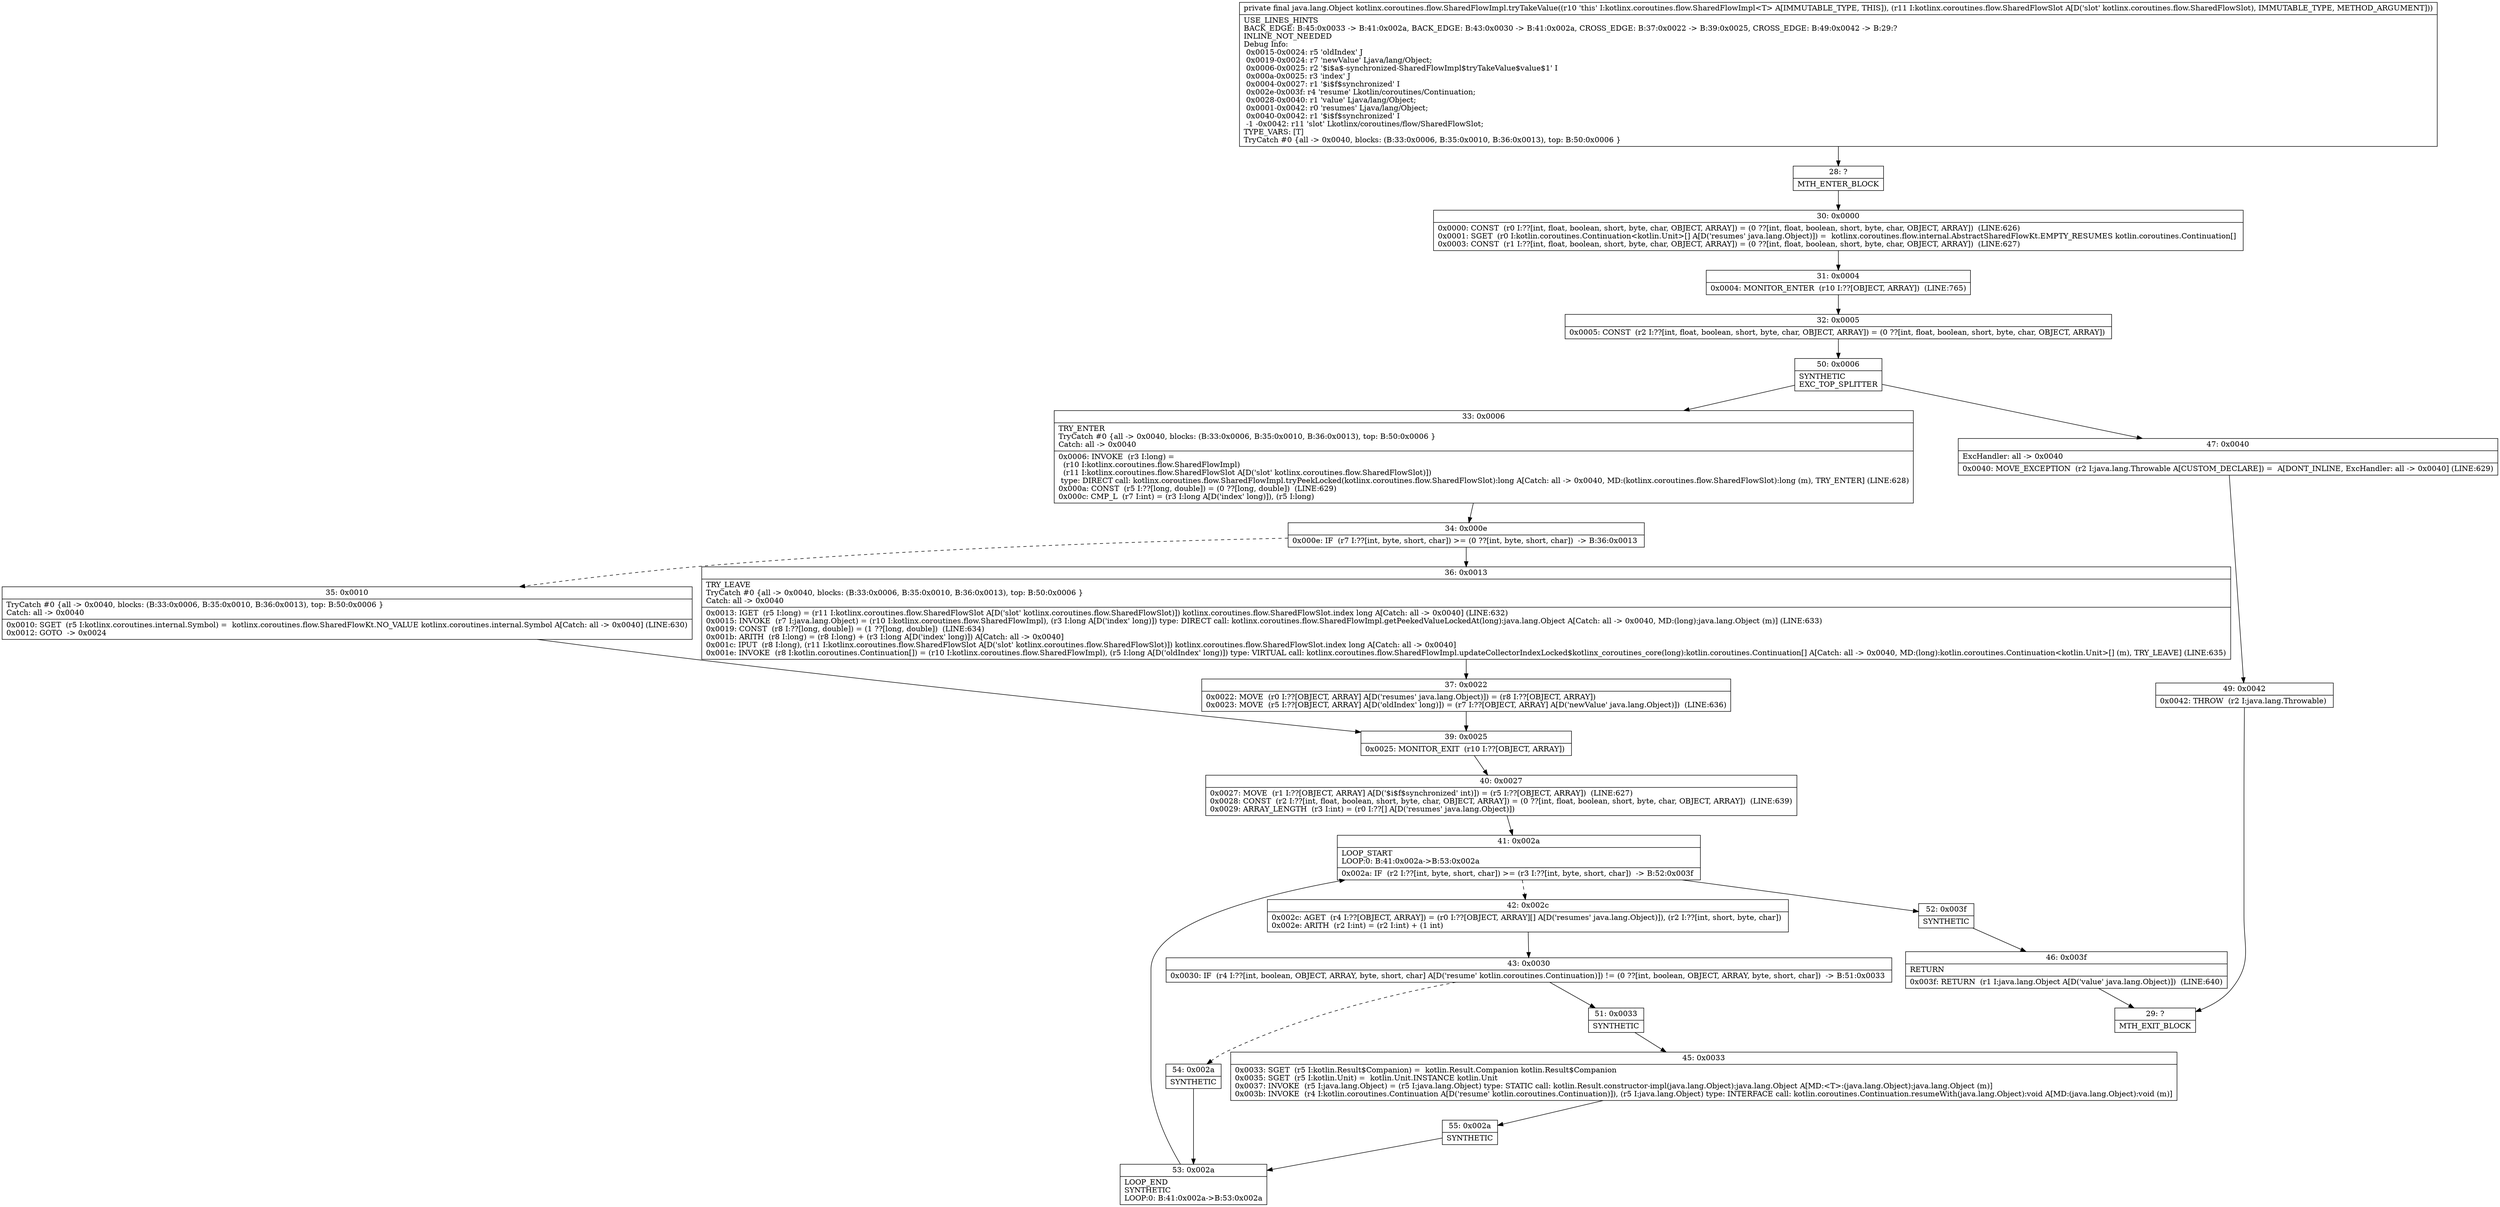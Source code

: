 digraph "CFG forkotlinx.coroutines.flow.SharedFlowImpl.tryTakeValue(Lkotlinx\/coroutines\/flow\/SharedFlowSlot;)Ljava\/lang\/Object;" {
Node_28 [shape=record,label="{28\:\ ?|MTH_ENTER_BLOCK\l}"];
Node_30 [shape=record,label="{30\:\ 0x0000|0x0000: CONST  (r0 I:??[int, float, boolean, short, byte, char, OBJECT, ARRAY]) = (0 ??[int, float, boolean, short, byte, char, OBJECT, ARRAY])  (LINE:626)\l0x0001: SGET  (r0 I:kotlin.coroutines.Continuation\<kotlin.Unit\>[] A[D('resumes' java.lang.Object)]) =  kotlinx.coroutines.flow.internal.AbstractSharedFlowKt.EMPTY_RESUMES kotlin.coroutines.Continuation[] \l0x0003: CONST  (r1 I:??[int, float, boolean, short, byte, char, OBJECT, ARRAY]) = (0 ??[int, float, boolean, short, byte, char, OBJECT, ARRAY])  (LINE:627)\l}"];
Node_31 [shape=record,label="{31\:\ 0x0004|0x0004: MONITOR_ENTER  (r10 I:??[OBJECT, ARRAY])  (LINE:765)\l}"];
Node_32 [shape=record,label="{32\:\ 0x0005|0x0005: CONST  (r2 I:??[int, float, boolean, short, byte, char, OBJECT, ARRAY]) = (0 ??[int, float, boolean, short, byte, char, OBJECT, ARRAY]) \l}"];
Node_50 [shape=record,label="{50\:\ 0x0006|SYNTHETIC\lEXC_TOP_SPLITTER\l}"];
Node_33 [shape=record,label="{33\:\ 0x0006|TRY_ENTER\lTryCatch #0 \{all \-\> 0x0040, blocks: (B:33:0x0006, B:35:0x0010, B:36:0x0013), top: B:50:0x0006 \}\lCatch: all \-\> 0x0040\l|0x0006: INVOKE  (r3 I:long) = \l  (r10 I:kotlinx.coroutines.flow.SharedFlowImpl)\l  (r11 I:kotlinx.coroutines.flow.SharedFlowSlot A[D('slot' kotlinx.coroutines.flow.SharedFlowSlot)])\l type: DIRECT call: kotlinx.coroutines.flow.SharedFlowImpl.tryPeekLocked(kotlinx.coroutines.flow.SharedFlowSlot):long A[Catch: all \-\> 0x0040, MD:(kotlinx.coroutines.flow.SharedFlowSlot):long (m), TRY_ENTER] (LINE:628)\l0x000a: CONST  (r5 I:??[long, double]) = (0 ??[long, double])  (LINE:629)\l0x000c: CMP_L  (r7 I:int) = (r3 I:long A[D('index' long)]), (r5 I:long) \l}"];
Node_34 [shape=record,label="{34\:\ 0x000e|0x000e: IF  (r7 I:??[int, byte, short, char]) \>= (0 ??[int, byte, short, char])  \-\> B:36:0x0013 \l}"];
Node_35 [shape=record,label="{35\:\ 0x0010|TryCatch #0 \{all \-\> 0x0040, blocks: (B:33:0x0006, B:35:0x0010, B:36:0x0013), top: B:50:0x0006 \}\lCatch: all \-\> 0x0040\l|0x0010: SGET  (r5 I:kotlinx.coroutines.internal.Symbol) =  kotlinx.coroutines.flow.SharedFlowKt.NO_VALUE kotlinx.coroutines.internal.Symbol A[Catch: all \-\> 0x0040] (LINE:630)\l0x0012: GOTO  \-\> 0x0024 \l}"];
Node_39 [shape=record,label="{39\:\ 0x0025|0x0025: MONITOR_EXIT  (r10 I:??[OBJECT, ARRAY]) \l}"];
Node_40 [shape=record,label="{40\:\ 0x0027|0x0027: MOVE  (r1 I:??[OBJECT, ARRAY] A[D('$i$f$synchronized' int)]) = (r5 I:??[OBJECT, ARRAY])  (LINE:627)\l0x0028: CONST  (r2 I:??[int, float, boolean, short, byte, char, OBJECT, ARRAY]) = (0 ??[int, float, boolean, short, byte, char, OBJECT, ARRAY])  (LINE:639)\l0x0029: ARRAY_LENGTH  (r3 I:int) = (r0 I:??[] A[D('resumes' java.lang.Object)]) \l}"];
Node_41 [shape=record,label="{41\:\ 0x002a|LOOP_START\lLOOP:0: B:41:0x002a\-\>B:53:0x002a\l|0x002a: IF  (r2 I:??[int, byte, short, char]) \>= (r3 I:??[int, byte, short, char])  \-\> B:52:0x003f \l}"];
Node_42 [shape=record,label="{42\:\ 0x002c|0x002c: AGET  (r4 I:??[OBJECT, ARRAY]) = (r0 I:??[OBJECT, ARRAY][] A[D('resumes' java.lang.Object)]), (r2 I:??[int, short, byte, char]) \l0x002e: ARITH  (r2 I:int) = (r2 I:int) + (1 int) \l}"];
Node_43 [shape=record,label="{43\:\ 0x0030|0x0030: IF  (r4 I:??[int, boolean, OBJECT, ARRAY, byte, short, char] A[D('resume' kotlin.coroutines.Continuation)]) != (0 ??[int, boolean, OBJECT, ARRAY, byte, short, char])  \-\> B:51:0x0033 \l}"];
Node_51 [shape=record,label="{51\:\ 0x0033|SYNTHETIC\l}"];
Node_45 [shape=record,label="{45\:\ 0x0033|0x0033: SGET  (r5 I:kotlin.Result$Companion) =  kotlin.Result.Companion kotlin.Result$Companion \l0x0035: SGET  (r5 I:kotlin.Unit) =  kotlin.Unit.INSTANCE kotlin.Unit \l0x0037: INVOKE  (r5 I:java.lang.Object) = (r5 I:java.lang.Object) type: STATIC call: kotlin.Result.constructor\-impl(java.lang.Object):java.lang.Object A[MD:\<T\>:(java.lang.Object):java.lang.Object (m)]\l0x003b: INVOKE  (r4 I:kotlin.coroutines.Continuation A[D('resume' kotlin.coroutines.Continuation)]), (r5 I:java.lang.Object) type: INTERFACE call: kotlin.coroutines.Continuation.resumeWith(java.lang.Object):void A[MD:(java.lang.Object):void (m)]\l}"];
Node_55 [shape=record,label="{55\:\ 0x002a|SYNTHETIC\l}"];
Node_53 [shape=record,label="{53\:\ 0x002a|LOOP_END\lSYNTHETIC\lLOOP:0: B:41:0x002a\-\>B:53:0x002a\l}"];
Node_54 [shape=record,label="{54\:\ 0x002a|SYNTHETIC\l}"];
Node_52 [shape=record,label="{52\:\ 0x003f|SYNTHETIC\l}"];
Node_46 [shape=record,label="{46\:\ 0x003f|RETURN\l|0x003f: RETURN  (r1 I:java.lang.Object A[D('value' java.lang.Object)])  (LINE:640)\l}"];
Node_29 [shape=record,label="{29\:\ ?|MTH_EXIT_BLOCK\l}"];
Node_36 [shape=record,label="{36\:\ 0x0013|TRY_LEAVE\lTryCatch #0 \{all \-\> 0x0040, blocks: (B:33:0x0006, B:35:0x0010, B:36:0x0013), top: B:50:0x0006 \}\lCatch: all \-\> 0x0040\l|0x0013: IGET  (r5 I:long) = (r11 I:kotlinx.coroutines.flow.SharedFlowSlot A[D('slot' kotlinx.coroutines.flow.SharedFlowSlot)]) kotlinx.coroutines.flow.SharedFlowSlot.index long A[Catch: all \-\> 0x0040] (LINE:632)\l0x0015: INVOKE  (r7 I:java.lang.Object) = (r10 I:kotlinx.coroutines.flow.SharedFlowImpl), (r3 I:long A[D('index' long)]) type: DIRECT call: kotlinx.coroutines.flow.SharedFlowImpl.getPeekedValueLockedAt(long):java.lang.Object A[Catch: all \-\> 0x0040, MD:(long):java.lang.Object (m)] (LINE:633)\l0x0019: CONST  (r8 I:??[long, double]) = (1 ??[long, double])  (LINE:634)\l0x001b: ARITH  (r8 I:long) = (r8 I:long) + (r3 I:long A[D('index' long)]) A[Catch: all \-\> 0x0040]\l0x001c: IPUT  (r8 I:long), (r11 I:kotlinx.coroutines.flow.SharedFlowSlot A[D('slot' kotlinx.coroutines.flow.SharedFlowSlot)]) kotlinx.coroutines.flow.SharedFlowSlot.index long A[Catch: all \-\> 0x0040]\l0x001e: INVOKE  (r8 I:kotlin.coroutines.Continuation[]) = (r10 I:kotlinx.coroutines.flow.SharedFlowImpl), (r5 I:long A[D('oldIndex' long)]) type: VIRTUAL call: kotlinx.coroutines.flow.SharedFlowImpl.updateCollectorIndexLocked$kotlinx_coroutines_core(long):kotlin.coroutines.Continuation[] A[Catch: all \-\> 0x0040, MD:(long):kotlin.coroutines.Continuation\<kotlin.Unit\>[] (m), TRY_LEAVE] (LINE:635)\l}"];
Node_37 [shape=record,label="{37\:\ 0x0022|0x0022: MOVE  (r0 I:??[OBJECT, ARRAY] A[D('resumes' java.lang.Object)]) = (r8 I:??[OBJECT, ARRAY]) \l0x0023: MOVE  (r5 I:??[OBJECT, ARRAY] A[D('oldIndex' long)]) = (r7 I:??[OBJECT, ARRAY] A[D('newValue' java.lang.Object)])  (LINE:636)\l}"];
Node_47 [shape=record,label="{47\:\ 0x0040|ExcHandler: all \-\> 0x0040\l|0x0040: MOVE_EXCEPTION  (r2 I:java.lang.Throwable A[CUSTOM_DECLARE]) =  A[DONT_INLINE, ExcHandler: all \-\> 0x0040] (LINE:629)\l}"];
Node_49 [shape=record,label="{49\:\ 0x0042|0x0042: THROW  (r2 I:java.lang.Throwable) \l}"];
MethodNode[shape=record,label="{private final java.lang.Object kotlinx.coroutines.flow.SharedFlowImpl.tryTakeValue((r10 'this' I:kotlinx.coroutines.flow.SharedFlowImpl\<T\> A[IMMUTABLE_TYPE, THIS]), (r11 I:kotlinx.coroutines.flow.SharedFlowSlot A[D('slot' kotlinx.coroutines.flow.SharedFlowSlot), IMMUTABLE_TYPE, METHOD_ARGUMENT]))  | USE_LINES_HINTS\lBACK_EDGE: B:45:0x0033 \-\> B:41:0x002a, BACK_EDGE: B:43:0x0030 \-\> B:41:0x002a, CROSS_EDGE: B:37:0x0022 \-\> B:39:0x0025, CROSS_EDGE: B:49:0x0042 \-\> B:29:?\lINLINE_NOT_NEEDED\lDebug Info:\l  0x0015\-0x0024: r5 'oldIndex' J\l  0x0019\-0x0024: r7 'newValue' Ljava\/lang\/Object;\l  0x0006\-0x0025: r2 '$i$a$\-synchronized\-SharedFlowImpl$tryTakeValue$value$1' I\l  0x000a\-0x0025: r3 'index' J\l  0x0004\-0x0027: r1 '$i$f$synchronized' I\l  0x002e\-0x003f: r4 'resume' Lkotlin\/coroutines\/Continuation;\l  0x0028\-0x0040: r1 'value' Ljava\/lang\/Object;\l  0x0001\-0x0042: r0 'resumes' Ljava\/lang\/Object;\l  0x0040\-0x0042: r1 '$i$f$synchronized' I\l  \-1 \-0x0042: r11 'slot' Lkotlinx\/coroutines\/flow\/SharedFlowSlot;\lTYPE_VARS: [T]\lTryCatch #0 \{all \-\> 0x0040, blocks: (B:33:0x0006, B:35:0x0010, B:36:0x0013), top: B:50:0x0006 \}\l}"];
MethodNode -> Node_28;Node_28 -> Node_30;
Node_30 -> Node_31;
Node_31 -> Node_32;
Node_32 -> Node_50;
Node_50 -> Node_33;
Node_50 -> Node_47;
Node_33 -> Node_34;
Node_34 -> Node_35[style=dashed];
Node_34 -> Node_36;
Node_35 -> Node_39;
Node_39 -> Node_40;
Node_40 -> Node_41;
Node_41 -> Node_42[style=dashed];
Node_41 -> Node_52;
Node_42 -> Node_43;
Node_43 -> Node_51;
Node_43 -> Node_54[style=dashed];
Node_51 -> Node_45;
Node_45 -> Node_55;
Node_55 -> Node_53;
Node_53 -> Node_41;
Node_54 -> Node_53;
Node_52 -> Node_46;
Node_46 -> Node_29;
Node_36 -> Node_37;
Node_37 -> Node_39;
Node_47 -> Node_49;
Node_49 -> Node_29;
}

